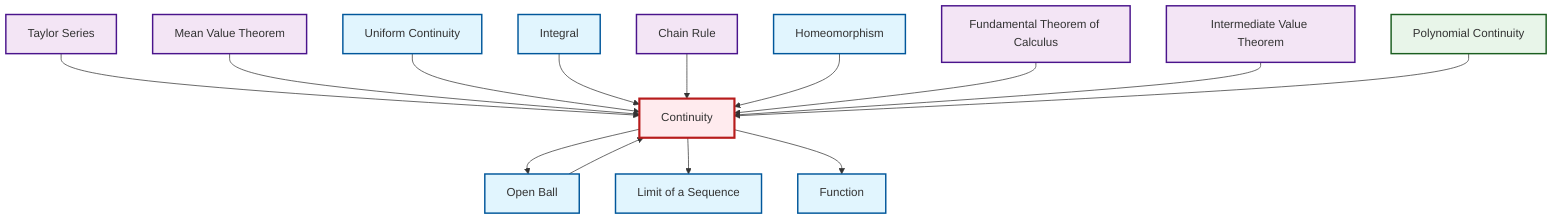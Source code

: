 graph TD
    classDef definition fill:#e1f5fe,stroke:#01579b,stroke-width:2px
    classDef theorem fill:#f3e5f5,stroke:#4a148c,stroke-width:2px
    classDef axiom fill:#fff3e0,stroke:#e65100,stroke-width:2px
    classDef example fill:#e8f5e9,stroke:#1b5e20,stroke-width:2px
    classDef current fill:#ffebee,stroke:#b71c1c,stroke-width:3px
    def-limit["Limit of a Sequence"]:::definition
    def-homeomorphism["Homeomorphism"]:::definition
    def-uniform-continuity["Uniform Continuity"]:::definition
    def-integral["Integral"]:::definition
    thm-chain-rule["Chain Rule"]:::theorem
    thm-mean-value["Mean Value Theorem"]:::theorem
    ex-polynomial-continuity["Polynomial Continuity"]:::example
    thm-fundamental-calculus["Fundamental Theorem of Calculus"]:::theorem
    thm-taylor-series["Taylor Series"]:::theorem
    def-continuity["Continuity"]:::definition
    def-function["Function"]:::definition
    def-open-ball["Open Ball"]:::definition
    thm-intermediate-value["Intermediate Value Theorem"]:::theorem
    def-continuity --> def-open-ball
    thm-taylor-series --> def-continuity
    def-continuity --> def-limit
    thm-mean-value --> def-continuity
    def-uniform-continuity --> def-continuity
    def-integral --> def-continuity
    thm-chain-rule --> def-continuity
    def-continuity --> def-function
    def-homeomorphism --> def-continuity
    thm-fundamental-calculus --> def-continuity
    def-open-ball --> def-continuity
    thm-intermediate-value --> def-continuity
    ex-polynomial-continuity --> def-continuity
    class def-continuity current